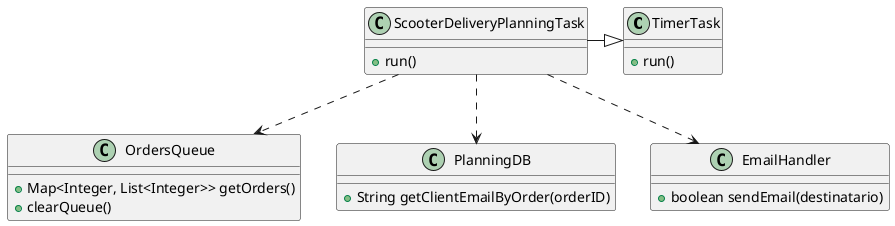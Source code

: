 @startuml

class TimerTask {
    +run()
}



class ScooterDeliveryPlanningTask {
    +run()
}

class OrdersQueue {
    +Map<Integer, List<Integer>> getOrders()
    +clearQueue()
}

class PlanningDB {
 +String getClientEmailByOrder(orderID)
}

class EmailHandler {
 +boolean sendEmail(destinatario)
}





ScooterDeliveryPlanningTask -|> TimerTask


ScooterDeliveryPlanningTask ..> OrdersQueue
ScooterDeliveryPlanningTask ..> PlanningDB
ScooterDeliveryPlanningTask ..> EmailHandler








@enduml

